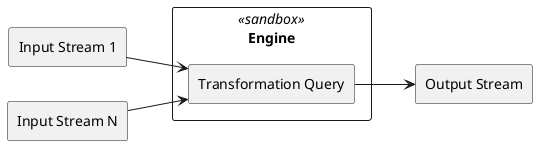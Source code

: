 @startuml transform
left to right direction

rectangle "Input Stream 1" as i1
rectangle "Input Stream N" as i2
rectangle Engine <<sandbox>> as e {
    rectangle "Transformation Query" as t
}
rectangle "Output Stream" as o

i1 --> t
i2 --> t
t --> o

@enduml